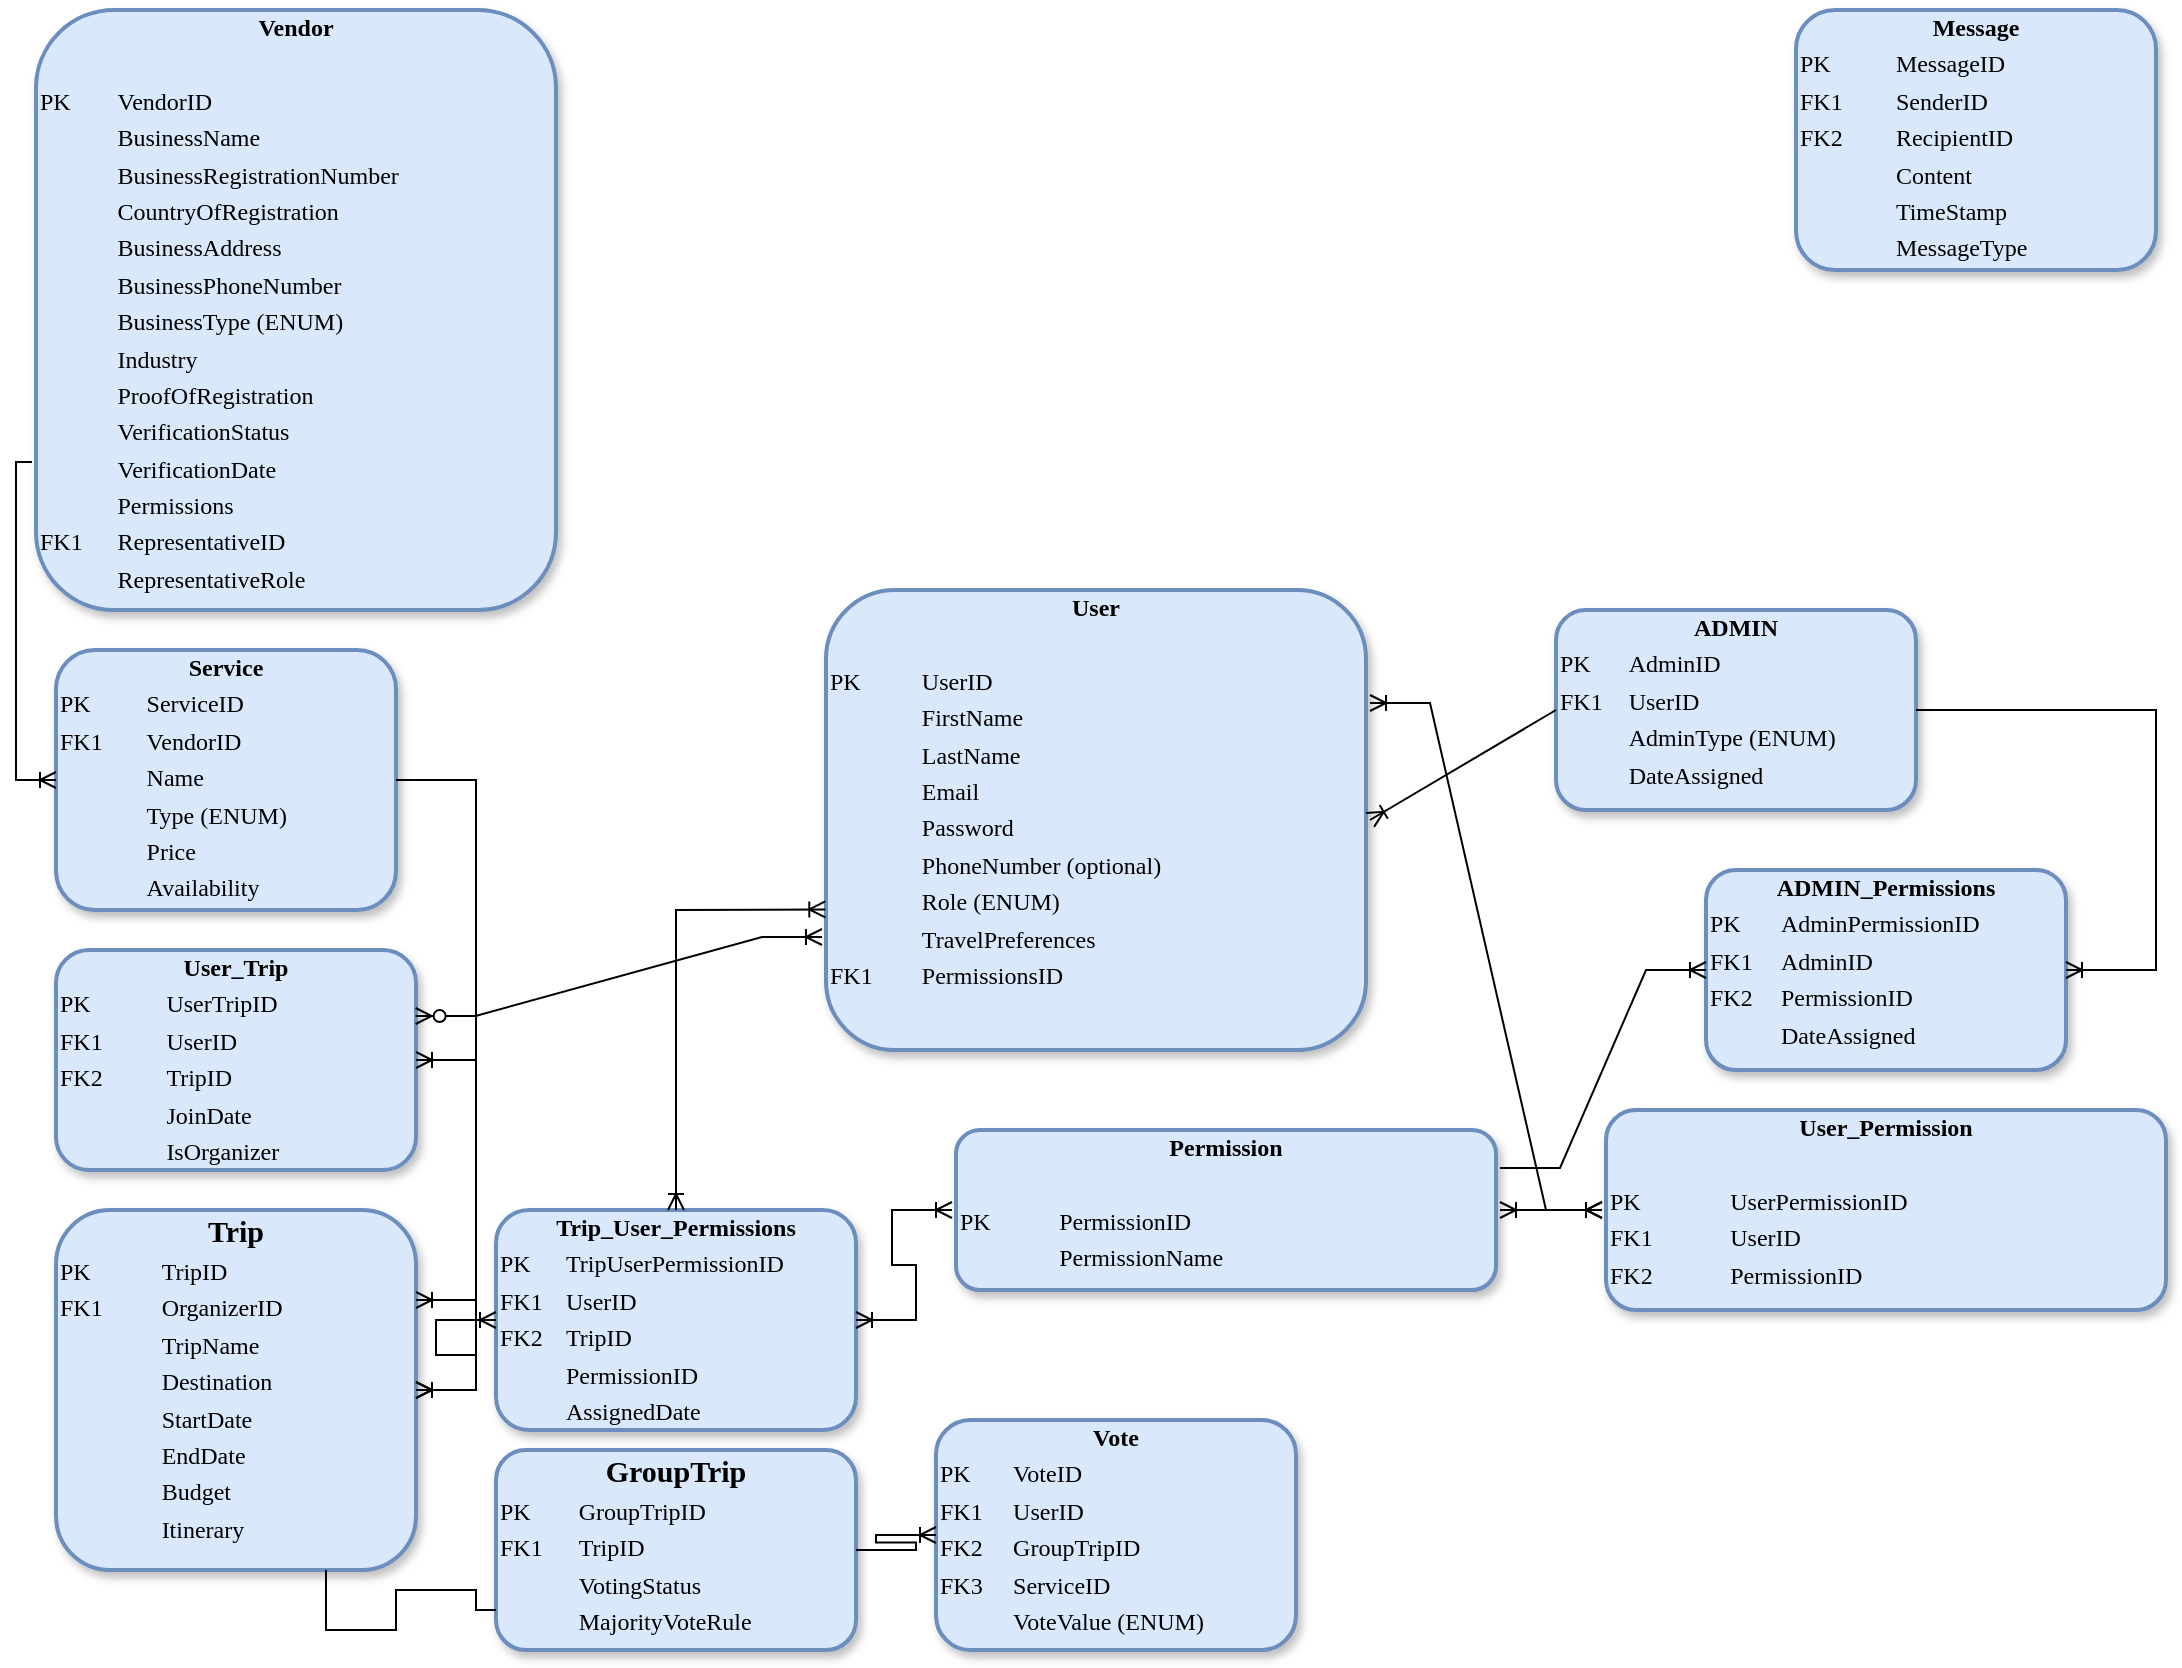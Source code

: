 <mxfile version="24.7.16">
  <diagram name="Page-1" id="2ca16b54-16f6-2749-3443-fa8db7711227">
    <mxGraphModel dx="1935" dy="1153" grid="1" gridSize="10" guides="1" tooltips="1" connect="1" arrows="1" fold="1" page="1" pageScale="1" pageWidth="1100" pageHeight="850" background="none" math="0" shadow="0">
      <root>
        <mxCell id="0" />
        <mxCell id="1" parent="0" />
        <mxCell id="2ed32ef02a7f4228-2" value="&lt;div class=&quot;custom-cursor-default-hover&quot; style=&quot;text-align: center; box-sizing: border-box; width: 100%; background-image: initial; background-position: initial; background-size: initial; background-repeat: initial; background-attachment: initial; background-origin: initial; background-clip: initial; padding: 2px;&quot;&gt;&lt;b style=&quot;&quot;&gt;&lt;font style=&quot;font-size: 12px;&quot;&gt;Message&lt;/font&gt;&lt;/b&gt;&lt;/div&gt;&lt;table style=&quot;width: 100%;&quot; cellpadding=&quot;2&quot; cellspacing=&quot;0&quot;&gt;&lt;tbody&gt;&lt;tr&gt;&lt;td&gt;PK&lt;/td&gt;&lt;td class=&quot;custom-cursor-default-hover&quot;&gt;MessageID&lt;/td&gt;&lt;/tr&gt;&lt;tr&gt;&lt;td&gt;FK1&lt;/td&gt;&lt;td class=&quot;custom-cursor-default-hover&quot;&gt;SenderID&lt;/td&gt;&lt;/tr&gt;&lt;tr&gt;&lt;td&gt;FK2&lt;/td&gt;&lt;td class=&quot;custom-cursor-default-hover&quot;&gt;RecipientID&lt;/td&gt;&lt;/tr&gt;&lt;tr&gt;&lt;td&gt;&lt;br&gt;&lt;/td&gt;&lt;td class=&quot;custom-cursor-default-hover&quot;&gt;Content&lt;br&gt;&lt;/td&gt;&lt;/tr&gt;&lt;tr&gt;&lt;td class=&quot;custom-cursor-default-hover&quot;&gt;&lt;br&gt;&lt;/td&gt;&lt;td class=&quot;custom-cursor-default-hover&quot;&gt;TimeStamp&lt;br&gt;&lt;/td&gt;&lt;/tr&gt;&lt;tr&gt;&lt;td class=&quot;custom-cursor-default-hover&quot;&gt;&lt;br&gt;&lt;/td&gt;&lt;td class=&quot;custom-cursor-default-hover&quot;&gt;MessageType&lt;/td&gt;&lt;/tr&gt;&lt;/tbody&gt;&lt;/table&gt;" style="verticalAlign=top;align=left;overflow=fill;html=1;rounded=1;shadow=1;comic=0;labelBackgroundColor=none;strokeWidth=2;fontFamily=Verdana;fontSize=12;strokeColor=#6c8ebf;fontColor=default;fillColor=#dae8fc;gradientColor=none;" parent="1" vertex="1">
          <mxGeometry x="900" y="20" width="180" height="130" as="geometry" />
        </mxCell>
        <mxCell id="2ed32ef02a7f4228-4" value="&lt;div class=&quot;custom-cursor-default-hover&quot; style=&quot;text-align: center; box-sizing: border-box; width: 100%; background-image: initial; background-position: initial; background-size: initial; background-repeat: initial; background-attachment: initial; background-origin: initial; background-clip: initial; padding: 2px;&quot;&gt;&lt;b style=&quot;&quot;&gt;Vote&lt;/b&gt;&lt;/div&gt;&lt;table style=&quot;width: 100% ; font-size: 1em&quot; cellpadding=&quot;2&quot; cellspacing=&quot;0&quot;&gt;&lt;tbody&gt;&lt;tr&gt;&lt;td&gt;PK&lt;/td&gt;&lt;td class=&quot;custom-cursor-default-hover&quot;&gt;VoteID&lt;/td&gt;&lt;/tr&gt;&lt;tr&gt;&lt;td class=&quot;custom-cursor-default-hover&quot;&gt;FK1&lt;/td&gt;&lt;td class=&quot;custom-cursor-default-hover&quot;&gt;UserID&lt;/td&gt;&lt;/tr&gt;&lt;tr&gt;&lt;td&gt;FK2&lt;/td&gt;&lt;td&gt;GroupTripID&lt;/td&gt;&lt;/tr&gt;&lt;tr&gt;&lt;td class=&quot;custom-cursor-default-hover&quot;&gt;FK3&lt;/td&gt;&lt;td class=&quot;custom-cursor-default-hover&quot;&gt;ServiceID&lt;/td&gt;&lt;/tr&gt;&lt;tr&gt;&lt;td class=&quot;custom-cursor-default-hover&quot;&gt;&lt;br&gt;&lt;/td&gt;&lt;td class=&quot;custom-cursor-default-hover&quot;&gt;VoteValue (ENUM)&lt;br&gt;&lt;/td&gt;&lt;/tr&gt;&lt;/tbody&gt;&lt;/table&gt;" style="verticalAlign=top;align=left;overflow=fill;html=1;rounded=1;shadow=1;comic=0;labelBackgroundColor=none;strokeWidth=2;fontFamily=Verdana;fontSize=12;strokeColor=#6c8ebf;fontColor=default;fillColor=#dae8fc;gradientColor=none;" parent="1" vertex="1">
          <mxGeometry x="470" y="725" width="180" height="115" as="geometry" />
        </mxCell>
        <mxCell id="2ed32ef02a7f4228-5" value="&lt;div style=&quot;text-align: center; box-sizing: border-box; width: 100%; background-image: initial; background-position: initial; background-size: initial; background-repeat: initial; background-attachment: initial; background-origin: initial; background-clip: initial; padding: 2px;&quot;&gt;&lt;b style=&quot;&quot;&gt;Vendor&lt;/b&gt;&lt;/div&gt;&lt;table style=&quot;width:100%;font-size:1em;&quot; cellpadding=&quot;2&quot; cellspacing=&quot;0&quot;&gt;&lt;tbody&gt;&lt;tr&gt;&lt;td&gt;&lt;br&gt;&lt;/td&gt;&lt;td&gt;&lt;br&gt;&lt;/td&gt;&lt;/tr&gt;&lt;tr&gt;&lt;td&gt;PK&lt;/td&gt;&lt;td&gt;VendorID&lt;/td&gt;&lt;/tr&gt;&lt;tr&gt;&lt;td&gt;&lt;br&gt;&lt;/td&gt;&lt;td&gt;BusinessName&lt;/td&gt;&lt;/tr&gt;&lt;tr&gt;&lt;td&gt;&lt;/td&gt;&lt;td&gt;BusinessRegistrationNumber&lt;/td&gt;&lt;/tr&gt;&lt;tr&gt;&lt;td&gt;&lt;br&gt;&lt;/td&gt;&lt;td&gt;CountryOfRegistration&lt;br&gt;&lt;/td&gt;&lt;/tr&gt;&lt;tr&gt;&lt;td&gt;&lt;br&gt;&lt;/td&gt;&lt;td&gt;BusinessAddress&lt;/td&gt;&lt;/tr&gt;&lt;tr&gt;&lt;td&gt;&lt;br&gt;&lt;/td&gt;&lt;td&gt;BusinessPhoneNumber&lt;/td&gt;&lt;/tr&gt;&lt;tr&gt;&lt;td&gt;&lt;br&gt;&lt;/td&gt;&lt;td&gt;BusinessType (ENUM)&lt;br&gt;&lt;/td&gt;&lt;/tr&gt;&lt;tr&gt;&lt;td&gt;&lt;br&gt;&lt;/td&gt;&lt;td&gt;Industry&lt;/td&gt;&lt;/tr&gt;&lt;tr&gt;&lt;td&gt;&lt;br&gt;&lt;/td&gt;&lt;td&gt;ProofOfRegistration&lt;/td&gt;&lt;/tr&gt;&lt;tr&gt;&lt;td&gt;&lt;br&gt;&lt;/td&gt;&lt;td&gt;VerificationStatus&lt;/td&gt;&lt;/tr&gt;&lt;tr&gt;&lt;td&gt;&lt;br&gt;&lt;/td&gt;&lt;td&gt;VerificationDate&lt;/td&gt;&lt;/tr&gt;&lt;tr&gt;&lt;td&gt;&lt;br&gt;&lt;/td&gt;&lt;td&gt;Permissions&lt;/td&gt;&lt;/tr&gt;&lt;tr&gt;&lt;td&gt;FK1&lt;/td&gt;&lt;td&gt;RepresentativeID&lt;/td&gt;&lt;/tr&gt;&lt;tr&gt;&lt;td&gt;&lt;br&gt;&lt;/td&gt;&lt;td&gt;RepresentativeRole&lt;/td&gt;&lt;/tr&gt;&lt;/tbody&gt;&lt;/table&gt;" style="verticalAlign=top;align=left;overflow=fill;html=1;rounded=1;shadow=1;comic=0;labelBackgroundColor=none;strokeWidth=2;fontFamily=Verdana;fontSize=12;strokeColor=#6c8ebf;fontColor=default;fillColor=#dae8fc;gradientColor=none;perimeterSpacing=2;" parent="1" vertex="1">
          <mxGeometry x="20" y="20" width="260" height="300" as="geometry" />
        </mxCell>
        <mxCell id="2ed32ef02a7f4228-6" value="&lt;div style=&quot;text-align: center; box-sizing: border-box; width: 100%; background-image: initial; background-position: initial; background-size: initial; background-repeat: initial; background-attachment: initial; background-origin: initial; background-clip: initial; padding: 2px;&quot;&gt;&lt;b style=&quot;&quot;&gt;&lt;font style=&quot;font-size: 15px;&quot;&gt;Trip&lt;/font&gt;&lt;/b&gt;&lt;/div&gt;&lt;table style=&quot;width: 100% ; font-size: 1em&quot; cellpadding=&quot;2&quot; cellspacing=&quot;0&quot;&gt;&lt;tbody&gt;&lt;tr&gt;&lt;td&gt;PK&lt;/td&gt;&lt;td&gt;TripID&lt;/td&gt;&lt;/tr&gt;&lt;tr&gt;&lt;td&gt;FK1&lt;/td&gt;&lt;td&gt;OrganizerID&lt;/td&gt;&lt;/tr&gt;&lt;tr&gt;&lt;td&gt;&lt;/td&gt;&lt;td&gt;TripName&lt;/td&gt;&lt;/tr&gt;&lt;tr&gt;&lt;td&gt;&lt;br&gt;&lt;/td&gt;&lt;td&gt;Destination&lt;/td&gt;&lt;/tr&gt;&lt;tr&gt;&lt;td&gt;&lt;br&gt;&lt;/td&gt;&lt;td&gt;StartDate&lt;br&gt;&lt;/td&gt;&lt;/tr&gt;&lt;tr&gt;&lt;td&gt;&lt;br&gt;&lt;/td&gt;&lt;td&gt;EndDate&lt;br&gt;&lt;/td&gt;&lt;/tr&gt;&lt;tr&gt;&lt;td&gt;&lt;br&gt;&lt;/td&gt;&lt;td&gt;Budget&lt;/td&gt;&lt;/tr&gt;&lt;tr&gt;&lt;td&gt;&lt;br&gt;&lt;/td&gt;&lt;td&gt;Itinerary&lt;/td&gt;&lt;/tr&gt;&lt;tr&gt;&lt;td&gt;&lt;br&gt;&lt;/td&gt;&lt;td&gt;&lt;br&gt;&lt;/td&gt;&lt;/tr&gt;&lt;/tbody&gt;&lt;/table&gt;" style="verticalAlign=top;align=left;overflow=fill;html=1;rounded=1;shadow=1;comic=0;labelBackgroundColor=none;strokeWidth=2;fontFamily=Verdana;fontSize=12;fillColor=#dae8fc;strokeColor=#6c8ebf;gradientColor=none;" parent="1" vertex="1">
          <mxGeometry x="30" y="620" width="180" height="180" as="geometry" />
        </mxCell>
        <mxCell id="2ed32ef02a7f4228-12" value="&lt;div class=&quot;custom-cursor-default-hover&quot; style=&quot;text-align: center; box-sizing: border-box; width: 100%; background-image: initial; background-position: initial; background-size: initial; background-repeat: initial; background-attachment: initial; background-origin: initial; background-clip: initial; padding: 2px;&quot;&gt;&lt;b&gt;Service&lt;/b&gt;&lt;/div&gt;&lt;table style=&quot;width: 100% ; font-size: 1em&quot; cellpadding=&quot;2&quot; cellspacing=&quot;0&quot;&gt;&lt;tbody&gt;&lt;tr&gt;&lt;td&gt;PK&lt;/td&gt;&lt;td class=&quot;custom-cursor-default-hover&quot;&gt;ServiceID&lt;/td&gt;&lt;/tr&gt;&lt;tr&gt;&lt;td&gt;FK1&lt;/td&gt;&lt;td class=&quot;custom-cursor-default-hover&quot;&gt;VendorID&lt;/td&gt;&lt;/tr&gt;&lt;tr&gt;&lt;td&gt;&lt;/td&gt;&lt;td class=&quot;custom-cursor-default-hover&quot;&gt;Name&lt;/td&gt;&lt;/tr&gt;&lt;tr&gt;&lt;td&gt;&lt;br&gt;&lt;/td&gt;&lt;td class=&quot;custom-cursor-default-hover&quot;&gt;Type (ENUM)&lt;br&gt;&lt;/td&gt;&lt;/tr&gt;&lt;tr&gt;&lt;td&gt;&lt;br&gt;&lt;/td&gt;&lt;td class=&quot;custom-cursor-default-hover&quot;&gt;Price&lt;br&gt;&lt;/td&gt;&lt;/tr&gt;&lt;tr&gt;&lt;td&gt;&lt;br&gt;&lt;/td&gt;&lt;td class=&quot;custom-cursor-default-hover&quot;&gt;Availability&lt;br&gt;&lt;/td&gt;&lt;/tr&gt;&lt;/tbody&gt;&lt;/table&gt;" style="verticalAlign=top;align=left;overflow=fill;html=1;rounded=1;shadow=1;comic=0;labelBackgroundColor=none;strokeWidth=2;fontFamily=Verdana;fontSize=12;strokeColor=#6c8ebf;fontColor=default;fillColor=#dae8fc;gradientColor=none;" parent="1" vertex="1">
          <mxGeometry x="30" y="340" width="170" height="130" as="geometry" />
        </mxCell>
        <mxCell id="TLR1OBp0BFn6vqrDGYig-1" value="&lt;div style=&quot;text-align: center; box-sizing: border-box; width: 100%; background-image: initial; background-position: initial; background-size: initial; background-repeat: initial; background-attachment: initial; background-origin: initial; background-clip: initial; padding: 2px;&quot;&gt;&lt;b style=&quot;&quot;&gt;User&lt;/b&gt;&lt;/div&gt;&lt;table style=&quot;width:100%;font-size:1em;&quot; cellpadding=&quot;2&quot; cellspacing=&quot;0&quot;&gt;&lt;tbody&gt;&lt;tr&gt;&lt;td&gt;&lt;br&gt;&lt;/td&gt;&lt;td&gt;&lt;br&gt;&lt;/td&gt;&lt;/tr&gt;&lt;tr&gt;&lt;td&gt;PK&lt;/td&gt;&lt;td&gt;UserID&lt;/td&gt;&lt;/tr&gt;&lt;tr&gt;&lt;td&gt;&lt;br&gt;&lt;/td&gt;&lt;td&gt;FirstName&lt;/td&gt;&lt;/tr&gt;&lt;tr&gt;&lt;td&gt;&lt;/td&gt;&lt;td&gt;LastName&lt;/td&gt;&lt;/tr&gt;&lt;tr&gt;&lt;td&gt;&lt;br&gt;&lt;/td&gt;&lt;td&gt;Email&lt;br&gt;&lt;/td&gt;&lt;/tr&gt;&lt;tr&gt;&lt;td&gt;&lt;br&gt;&lt;/td&gt;&lt;td&gt;Password&lt;/td&gt;&lt;/tr&gt;&lt;tr&gt;&lt;td&gt;&lt;br&gt;&lt;/td&gt;&lt;td&gt;PhoneNumber (optional)&lt;/td&gt;&lt;/tr&gt;&lt;tr&gt;&lt;td&gt;&lt;br&gt;&lt;/td&gt;&lt;td&gt;Role (ENUM)&lt;br&gt;&lt;/td&gt;&lt;/tr&gt;&lt;tr&gt;&lt;td&gt;&lt;br&gt;&lt;/td&gt;&lt;td&gt;TravelPreferences&lt;/td&gt;&lt;/tr&gt;&lt;tr&gt;&lt;td&gt;FK1&lt;/td&gt;&lt;td&gt;PermissionsID&lt;/td&gt;&lt;/tr&gt;&lt;/tbody&gt;&lt;/table&gt;" style="verticalAlign=top;align=left;overflow=fill;html=1;rounded=1;shadow=1;comic=0;labelBackgroundColor=none;strokeWidth=2;fontFamily=Verdana;fontSize=12;strokeColor=#6c8ebf;fontColor=default;fillColor=#dae8fc;gradientColor=none;perimeterSpacing=2;" vertex="1" parent="1">
          <mxGeometry x="415" y="310" width="270" height="230" as="geometry" />
        </mxCell>
        <mxCell id="TLR1OBp0BFn6vqrDGYig-2" value="&lt;div style=&quot;text-align: center; box-sizing: border-box; width: 100%; background-image: initial; background-position: initial; background-size: initial; background-repeat: initial; background-attachment: initial; background-origin: initial; background-clip: initial; padding: 2px;&quot;&gt;&lt;b style=&quot;&quot;&gt;Permission&lt;/b&gt;&lt;/div&gt;&lt;table style=&quot;width:100%;font-size:1em;&quot; cellpadding=&quot;2&quot; cellspacing=&quot;0&quot;&gt;&lt;tbody&gt;&lt;tr&gt;&lt;td&gt;&lt;br&gt;&lt;/td&gt;&lt;td&gt;&lt;br&gt;&lt;/td&gt;&lt;/tr&gt;&lt;tr&gt;&lt;td&gt;PK&lt;/td&gt;&lt;td&gt;PermissionID&lt;/td&gt;&lt;/tr&gt;&lt;tr&gt;&lt;td&gt;&lt;br&gt;&lt;/td&gt;&lt;td&gt;PermissionName&lt;/td&gt;&lt;/tr&gt;&lt;/tbody&gt;&lt;/table&gt;" style="verticalAlign=top;align=left;overflow=fill;html=1;rounded=1;shadow=1;comic=0;labelBackgroundColor=none;strokeWidth=2;fontFamily=Verdana;fontSize=12;strokeColor=#6c8ebf;fontColor=default;fillColor=#dae8fc;gradientColor=none;perimeterSpacing=2;" vertex="1" parent="1">
          <mxGeometry x="480" y="580" width="270" height="80" as="geometry" />
        </mxCell>
        <mxCell id="TLR1OBp0BFn6vqrDGYig-3" value="&lt;div style=&quot;text-align: center; box-sizing: border-box; width: 100%; background-image: initial; background-position: initial; background-size: initial; background-repeat: initial; background-attachment: initial; background-origin: initial; background-clip: initial; padding: 2px;&quot;&gt;&lt;b style=&quot;&quot;&gt;User_Permission&lt;/b&gt;&lt;/div&gt;&lt;table style=&quot;width:100%;font-size:1em;&quot; cellpadding=&quot;2&quot; cellspacing=&quot;0&quot;&gt;&lt;tbody&gt;&lt;tr&gt;&lt;td&gt;&lt;br&gt;&lt;/td&gt;&lt;td&gt;&lt;br&gt;&lt;/td&gt;&lt;/tr&gt;&lt;tr&gt;&lt;td&gt;PK&lt;/td&gt;&lt;td&gt;UserPermissionID&lt;/td&gt;&lt;/tr&gt;&lt;tr&gt;&lt;td&gt;FK1&lt;/td&gt;&lt;td&gt;UserID&lt;/td&gt;&lt;/tr&gt;&lt;tr&gt;&lt;td&gt;FK2&lt;/td&gt;&lt;td&gt;PermissionID&lt;/td&gt;&lt;/tr&gt;&lt;/tbody&gt;&lt;/table&gt;" style="verticalAlign=top;align=left;overflow=fill;html=1;rounded=1;shadow=1;comic=0;labelBackgroundColor=none;strokeWidth=2;fontFamily=Verdana;fontSize=12;strokeColor=#6c8ebf;fontColor=default;fillColor=#dae8fc;gradientColor=none;perimeterSpacing=2;" vertex="1" parent="1">
          <mxGeometry x="805" y="570" width="280" height="100" as="geometry" />
        </mxCell>
        <mxCell id="TLR1OBp0BFn6vqrDGYig-5" value="" style="edgeStyle=entityRelationEdgeStyle;fontSize=12;html=1;endArrow=ERoneToMany;startArrow=ERoneToMany;rounded=0;exitX=1;exitY=0.25;exitDx=0;exitDy=0;" edge="1" parent="1" source="TLR1OBp0BFn6vqrDGYig-1" target="TLR1OBp0BFn6vqrDGYig-3">
          <mxGeometry width="100" height="100" relative="1" as="geometry">
            <mxPoint x="935" y="450" as="sourcePoint" />
            <mxPoint x="1035" y="350" as="targetPoint" />
          </mxGeometry>
        </mxCell>
        <mxCell id="TLR1OBp0BFn6vqrDGYig-6" value="" style="edgeStyle=entityRelationEdgeStyle;fontSize=12;html=1;endArrow=ERoneToMany;startArrow=ERoneToMany;rounded=0;exitX=1;exitY=0.5;exitDx=0;exitDy=0;" edge="1" parent="1" source="TLR1OBp0BFn6vqrDGYig-2" target="TLR1OBp0BFn6vqrDGYig-3">
          <mxGeometry width="100" height="100" relative="1" as="geometry">
            <mxPoint x="665" y="730" as="sourcePoint" />
            <mxPoint x="765" y="630" as="targetPoint" />
          </mxGeometry>
        </mxCell>
        <mxCell id="TLR1OBp0BFn6vqrDGYig-7" value="&lt;div class=&quot;custom-cursor-default-hover&quot; style=&quot;text-align: center; box-sizing: border-box; width: 100%; background-image: initial; background-position: initial; background-size: initial; background-repeat: initial; background-attachment: initial; background-origin: initial; background-clip: initial; padding: 2px;&quot;&gt;&lt;b style=&quot;&quot;&gt;&lt;font style=&quot;font-size: 12px;&quot;&gt;ADMIN&lt;/font&gt;&lt;/b&gt;&lt;/div&gt;&lt;table style=&quot;width: 100%;&quot; cellpadding=&quot;2&quot; cellspacing=&quot;0&quot;&gt;&lt;tbody&gt;&lt;tr&gt;&lt;td&gt;PK&lt;/td&gt;&lt;td class=&quot;custom-cursor-default-hover&quot;&gt;AdminID&lt;/td&gt;&lt;/tr&gt;&lt;tr&gt;&lt;td&gt;FK1&lt;/td&gt;&lt;td class=&quot;custom-cursor-default-hover&quot;&gt;UserID&lt;/td&gt;&lt;/tr&gt;&lt;tr&gt;&lt;td&gt;&lt;br&gt;&lt;/td&gt;&lt;td class=&quot;custom-cursor-default-hover&quot;&gt;AdminType (ENUM)&lt;/td&gt;&lt;/tr&gt;&lt;tr&gt;&lt;td class=&quot;custom-cursor-default-hover&quot;&gt;&lt;br&gt;&lt;/td&gt;&lt;td class=&quot;custom-cursor-default-hover&quot;&gt;DateAssigned&lt;/td&gt;&lt;/tr&gt;&lt;/tbody&gt;&lt;/table&gt;" style="verticalAlign=top;align=left;overflow=fill;html=1;rounded=1;shadow=1;comic=0;labelBackgroundColor=none;strokeWidth=2;fontFamily=Verdana;fontSize=12;strokeColor=#6c8ebf;fontColor=default;fillColor=#dae8fc;gradientColor=none;" vertex="1" parent="1">
          <mxGeometry x="780" y="320" width="180" height="100" as="geometry" />
        </mxCell>
        <mxCell id="TLR1OBp0BFn6vqrDGYig-8" value="&lt;div style=&quot;text-align: center; box-sizing: border-box; width: 100%; background-image: initial; background-position: initial; background-size: initial; background-repeat: initial; background-attachment: initial; background-origin: initial; background-clip: initial; padding: 2px;&quot;&gt;&lt;b style=&quot;&quot;&gt;&lt;font style=&quot;font-size: 15px;&quot;&gt;GroupTrip&lt;/font&gt;&lt;/b&gt;&lt;/div&gt;&lt;table style=&quot;width: 100% ; font-size: 1em&quot; cellpadding=&quot;2&quot; cellspacing=&quot;0&quot;&gt;&lt;tbody&gt;&lt;tr&gt;&lt;td&gt;PK&lt;/td&gt;&lt;td&gt;GroupTripID&lt;/td&gt;&lt;/tr&gt;&lt;tr&gt;&lt;td&gt;FK1&lt;/td&gt;&lt;td&gt;TripID&lt;/td&gt;&lt;/tr&gt;&lt;tr&gt;&lt;td&gt;&lt;/td&gt;&lt;td&gt;VotingStatus&lt;/td&gt;&lt;/tr&gt;&lt;tr&gt;&lt;td&gt;&lt;br&gt;&lt;/td&gt;&lt;td&gt;MajorityVoteRule&lt;br&gt;&lt;/td&gt;&lt;/tr&gt;&lt;/tbody&gt;&lt;/table&gt;" style="verticalAlign=top;align=left;overflow=fill;html=1;rounded=1;shadow=1;comic=0;labelBackgroundColor=none;strokeWidth=2;fontFamily=Verdana;fontSize=12;fillColor=#dae8fc;strokeColor=#6c8ebf;gradientColor=none;" vertex="1" parent="1">
          <mxGeometry x="250" y="740" width="180" height="100" as="geometry" />
        </mxCell>
        <mxCell id="TLR1OBp0BFn6vqrDGYig-11" value="" style="edgeStyle=entityRelationEdgeStyle;fontSize=12;html=1;endArrow=ERoneToMany;rounded=0;exitX=1;exitY=0.5;exitDx=0;exitDy=0;" edge="1" parent="1" source="2ed32ef02a7f4228-12" target="2ed32ef02a7f4228-6">
          <mxGeometry width="100" height="100" relative="1" as="geometry">
            <mxPoint x="210" y="540" as="sourcePoint" />
            <mxPoint x="280" y="670" as="targetPoint" />
            <Array as="points">
              <mxPoint x="240" y="490" />
              <mxPoint x="260" y="480" />
              <mxPoint x="410" y="480" />
            </Array>
          </mxGeometry>
        </mxCell>
        <mxCell id="TLR1OBp0BFn6vqrDGYig-12" value="&lt;div class=&quot;custom-cursor-default-hover&quot; style=&quot;text-align: center; box-sizing: border-box; width: 100%; background-image: initial; background-position: initial; background-size: initial; background-repeat: initial; background-attachment: initial; background-origin: initial; background-clip: initial; padding: 2px;&quot;&gt;&lt;b style=&quot;&quot;&gt;User_Trip&lt;/b&gt;&lt;/div&gt;&lt;table style=&quot;width: 100% ; font-size: 1em&quot; cellpadding=&quot;2&quot; cellspacing=&quot;0&quot;&gt;&lt;tbody&gt;&lt;tr&gt;&lt;td&gt;PK&lt;/td&gt;&lt;td class=&quot;custom-cursor-default-hover&quot;&gt;UserTripID&lt;/td&gt;&lt;/tr&gt;&lt;tr&gt;&lt;td&gt;FK1&lt;/td&gt;&lt;td class=&quot;custom-cursor-default-hover&quot;&gt;UserID&lt;/td&gt;&lt;/tr&gt;&lt;tr&gt;&lt;td class=&quot;custom-cursor-default-hover&quot;&gt;FK2&lt;/td&gt;&lt;td class=&quot;custom-cursor-default-hover&quot;&gt;TripID&lt;/td&gt;&lt;/tr&gt;&lt;tr&gt;&lt;td&gt;&lt;br&gt;&lt;/td&gt;&lt;td&gt;JoinDate&lt;/td&gt;&lt;/tr&gt;&lt;tr&gt;&lt;td class=&quot;custom-cursor-default-hover&quot;&gt;&lt;br&gt;&lt;/td&gt;&lt;td class=&quot;custom-cursor-default-hover&quot;&gt;IsOrganizer&lt;br&gt;&lt;/td&gt;&lt;/tr&gt;&lt;/tbody&gt;&lt;/table&gt;" style="verticalAlign=top;align=left;overflow=fill;html=1;rounded=1;shadow=1;comic=0;labelBackgroundColor=none;strokeWidth=2;fontFamily=Verdana;fontSize=12;strokeColor=#6c8ebf;fontColor=default;fillColor=#dae8fc;gradientColor=none;" vertex="1" parent="1">
          <mxGeometry x="30" y="490" width="180" height="110" as="geometry" />
        </mxCell>
        <mxCell id="TLR1OBp0BFn6vqrDGYig-13" value="" style="edgeStyle=entityRelationEdgeStyle;fontSize=12;html=1;endArrow=ERoneToMany;startArrow=ERoneToMany;rounded=0;exitX=1;exitY=0.25;exitDx=0;exitDy=0;" edge="1" parent="1" source="2ed32ef02a7f4228-6" target="TLR1OBp0BFn6vqrDGYig-12">
          <mxGeometry width="100" height="100" relative="1" as="geometry">
            <mxPoint x="180" y="740" as="sourcePoint" />
            <mxPoint x="280" y="640" as="targetPoint" />
            <Array as="points">
              <mxPoint x="-60" y="820" />
              <mxPoint x="210" y="530" />
            </Array>
          </mxGeometry>
        </mxCell>
        <mxCell id="TLR1OBp0BFn6vqrDGYig-14" value="" style="edgeStyle=entityRelationEdgeStyle;fontSize=12;html=1;endArrow=ERoneToMany;startArrow=ERzeroToMany;rounded=0;exitX=0.999;exitY=0.3;exitDx=0;exitDy=0;exitPerimeter=0;entryX=0;entryY=0.75;entryDx=0;entryDy=0;" edge="1" parent="1" source="TLR1OBp0BFn6vqrDGYig-12" target="TLR1OBp0BFn6vqrDGYig-1">
          <mxGeometry width="100" height="100" relative="1" as="geometry">
            <mxPoint x="440" y="620" as="sourcePoint" />
            <mxPoint x="540" y="520" as="targetPoint" />
          </mxGeometry>
        </mxCell>
        <mxCell id="TLR1OBp0BFn6vqrDGYig-15" value="&lt;div class=&quot;custom-cursor-default-hover&quot; style=&quot;text-align: center; box-sizing: border-box; width: 100%; background-image: initial; background-position: initial; background-size: initial; background-repeat: initial; background-attachment: initial; background-origin: initial; background-clip: initial; padding: 2px;&quot;&gt;&lt;b style=&quot;&quot;&gt;Trip_User_Permissions&lt;/b&gt;&lt;/div&gt;&lt;table style=&quot;width: 100% ; font-size: 1em&quot; cellpadding=&quot;2&quot; cellspacing=&quot;0&quot;&gt;&lt;tbody&gt;&lt;tr&gt;&lt;td&gt;PK&lt;/td&gt;&lt;td class=&quot;custom-cursor-default-hover&quot;&gt;TripUserPermissionID&lt;/td&gt;&lt;/tr&gt;&lt;tr&gt;&lt;td&gt;FK1&lt;/td&gt;&lt;td class=&quot;custom-cursor-default-hover&quot;&gt;UserID&lt;/td&gt;&lt;/tr&gt;&lt;tr&gt;&lt;td class=&quot;custom-cursor-default-hover&quot;&gt;FK2&lt;/td&gt;&lt;td class=&quot;custom-cursor-default-hover&quot;&gt;TripID&lt;/td&gt;&lt;/tr&gt;&lt;tr&gt;&lt;td&gt;&lt;br&gt;&lt;/td&gt;&lt;td&gt;PermissionID&lt;/td&gt;&lt;/tr&gt;&lt;tr&gt;&lt;td class=&quot;custom-cursor-default-hover&quot;&gt;&lt;br&gt;&lt;/td&gt;&lt;td class=&quot;custom-cursor-default-hover&quot;&gt;AssignedDate&lt;br&gt;&lt;/td&gt;&lt;/tr&gt;&lt;/tbody&gt;&lt;/table&gt;" style="verticalAlign=top;align=left;overflow=fill;html=1;rounded=1;shadow=1;comic=0;labelBackgroundColor=none;strokeWidth=2;fontFamily=Verdana;fontSize=12;strokeColor=#6c8ebf;fontColor=default;fillColor=#dae8fc;gradientColor=none;" vertex="1" parent="1">
          <mxGeometry x="250" y="620" width="180" height="110" as="geometry" />
        </mxCell>
        <mxCell id="TLR1OBp0BFn6vqrDGYig-16" value="" style="edgeStyle=entityRelationEdgeStyle;fontSize=12;html=1;endArrow=ERoneToMany;startArrow=ERoneToMany;rounded=0;entryX=0;entryY=0.5;entryDx=0;entryDy=0;" edge="1" parent="1" source="2ed32ef02a7f4228-6" target="TLR1OBp0BFn6vqrDGYig-15">
          <mxGeometry width="100" height="100" relative="1" as="geometry">
            <mxPoint x="270" y="660" as="sourcePoint" />
            <mxPoint x="370" y="560" as="targetPoint" />
          </mxGeometry>
        </mxCell>
        <mxCell id="TLR1OBp0BFn6vqrDGYig-18" value="" style="edgeStyle=entityRelationEdgeStyle;fontSize=12;html=1;endArrow=ERoneToMany;startArrow=ERoneToMany;rounded=0;entryX=0;entryY=0.5;entryDx=0;entryDy=0;exitX=1;exitY=0.5;exitDx=0;exitDy=0;" edge="1" parent="1" source="TLR1OBp0BFn6vqrDGYig-15" target="TLR1OBp0BFn6vqrDGYig-2">
          <mxGeometry width="100" height="100" relative="1" as="geometry">
            <mxPoint x="460" y="590" as="sourcePoint" />
            <mxPoint x="700" y="560" as="targetPoint" />
          </mxGeometry>
        </mxCell>
        <mxCell id="TLR1OBp0BFn6vqrDGYig-19" value="" style="endArrow=none;html=1;rounded=0;exitX=0.75;exitY=1;exitDx=0;exitDy=0;" edge="1" parent="1" source="2ed32ef02a7f4228-6">
          <mxGeometry width="50" height="50" relative="1" as="geometry">
            <mxPoint x="540" y="460" as="sourcePoint" />
            <mxPoint x="250" y="820" as="targetPoint" />
            <Array as="points">
              <mxPoint x="165" y="830" />
              <mxPoint x="200" y="830" />
              <mxPoint x="200" y="810" />
              <mxPoint x="240" y="810" />
              <mxPoint x="240" y="820" />
            </Array>
          </mxGeometry>
        </mxCell>
        <mxCell id="TLR1OBp0BFn6vqrDGYig-20" value="" style="edgeStyle=entityRelationEdgeStyle;fontSize=12;html=1;endArrow=ERoneToMany;rounded=0;exitX=1;exitY=0.5;exitDx=0;exitDy=0;entryX=0;entryY=0.5;entryDx=0;entryDy=0;" edge="1" parent="1" source="TLR1OBp0BFn6vqrDGYig-8" target="2ed32ef02a7f4228-4">
          <mxGeometry width="100" height="100" relative="1" as="geometry">
            <mxPoint x="450" y="600" as="sourcePoint" />
            <mxPoint x="550" y="500" as="targetPoint" />
          </mxGeometry>
        </mxCell>
        <mxCell id="TLR1OBp0BFn6vqrDGYig-22" value="" style="endArrow=ERoneToMany;html=1;rounded=0;exitX=0.5;exitY=0;exitDx=0;exitDy=0;entryX=0.006;entryY=0.691;entryDx=0;entryDy=0;entryPerimeter=0;startArrow=ERoneToMany;startFill=0;endFill=0;" edge="1" parent="1" source="TLR1OBp0BFn6vqrDGYig-15" target="TLR1OBp0BFn6vqrDGYig-1">
          <mxGeometry width="50" height="50" relative="1" as="geometry">
            <mxPoint x="370" y="590" as="sourcePoint" />
            <mxPoint x="420" y="540" as="targetPoint" />
            <Array as="points">
              <mxPoint x="340" y="470" />
            </Array>
          </mxGeometry>
        </mxCell>
        <mxCell id="TLR1OBp0BFn6vqrDGYig-23" value="" style="endArrow=none;html=1;rounded=0;entryX=0;entryY=0.75;entryDx=0;entryDy=0;exitX=0;exitY=0.5;exitDx=0;exitDy=0;startArrow=ERoneToMany;startFill=0;" edge="1" parent="1" source="2ed32ef02a7f4228-12" target="2ed32ef02a7f4228-5">
          <mxGeometry width="50" height="50" relative="1" as="geometry">
            <mxPoint x="350" y="280" as="sourcePoint" />
            <mxPoint x="400" y="230" as="targetPoint" />
            <Array as="points">
              <mxPoint x="10" y="405" />
              <mxPoint x="10" y="246" />
            </Array>
          </mxGeometry>
        </mxCell>
        <mxCell id="TLR1OBp0BFn6vqrDGYig-24" value="" style="endArrow=none;html=1;rounded=0;exitX=1;exitY=0.5;exitDx=0;exitDy=0;startArrow=ERoneToMany;startFill=0;entryX=0;entryY=0.5;entryDx=0;entryDy=0;" edge="1" parent="1" source="TLR1OBp0BFn6vqrDGYig-1" target="TLR1OBp0BFn6vqrDGYig-7">
          <mxGeometry width="50" height="50" relative="1" as="geometry">
            <mxPoint x="560" y="350" as="sourcePoint" />
            <mxPoint x="850" y="450" as="targetPoint" />
          </mxGeometry>
        </mxCell>
        <mxCell id="TLR1OBp0BFn6vqrDGYig-25" value="&lt;div class=&quot;custom-cursor-default-hover&quot; style=&quot;text-align: center; box-sizing: border-box; width: 100%; background-image: initial; background-position: initial; background-size: initial; background-repeat: initial; background-attachment: initial; background-origin: initial; background-clip: initial; padding: 2px;&quot;&gt;&lt;b style=&quot;&quot;&gt;&lt;font style=&quot;font-size: 12px;&quot;&gt;ADMIN_Permissions&lt;/font&gt;&lt;/b&gt;&lt;/div&gt;&lt;table style=&quot;width: 100%;&quot; cellpadding=&quot;2&quot; cellspacing=&quot;0&quot;&gt;&lt;tbody&gt;&lt;tr&gt;&lt;td&gt;PK&lt;/td&gt;&lt;td class=&quot;custom-cursor-default-hover&quot;&gt;AdminPermissionID&lt;/td&gt;&lt;/tr&gt;&lt;tr&gt;&lt;td&gt;FK1&lt;/td&gt;&lt;td class=&quot;custom-cursor-default-hover&quot;&gt;AdminID&lt;/td&gt;&lt;/tr&gt;&lt;tr&gt;&lt;td&gt;FK2&lt;/td&gt;&lt;td class=&quot;custom-cursor-default-hover&quot;&gt;PermissionID&amp;nbsp;&lt;/td&gt;&lt;/tr&gt;&lt;tr&gt;&lt;td class=&quot;custom-cursor-default-hover&quot;&gt;&lt;br&gt;&lt;/td&gt;&lt;td class=&quot;custom-cursor-default-hover&quot;&gt;DateAssigned&lt;/td&gt;&lt;/tr&gt;&lt;/tbody&gt;&lt;/table&gt;" style="verticalAlign=top;align=left;overflow=fill;html=1;rounded=1;shadow=1;comic=0;labelBackgroundColor=none;strokeWidth=2;fontFamily=Verdana;fontSize=12;strokeColor=#6c8ebf;fontColor=default;fillColor=#dae8fc;gradientColor=none;" vertex="1" parent="1">
          <mxGeometry x="855" y="450" width="180" height="100" as="geometry" />
        </mxCell>
        <mxCell id="TLR1OBp0BFn6vqrDGYig-27" value="" style="edgeStyle=entityRelationEdgeStyle;fontSize=12;html=1;endArrow=ERoneToMany;rounded=0;exitX=1;exitY=0.25;exitDx=0;exitDy=0;entryX=0;entryY=0.5;entryDx=0;entryDy=0;" edge="1" parent="1" source="TLR1OBp0BFn6vqrDGYig-2" target="TLR1OBp0BFn6vqrDGYig-25">
          <mxGeometry width="100" height="100" relative="1" as="geometry">
            <mxPoint x="720" y="550" as="sourcePoint" />
            <mxPoint x="820" y="450" as="targetPoint" />
          </mxGeometry>
        </mxCell>
        <mxCell id="TLR1OBp0BFn6vqrDGYig-29" value="" style="endArrow=ERoneToMany;html=1;rounded=0;entryX=1;entryY=0.5;entryDx=0;entryDy=0;exitX=1;exitY=0.5;exitDx=0;exitDy=0;startArrow=none;startFill=0;endFill=0;" edge="1" parent="1" source="TLR1OBp0BFn6vqrDGYig-7" target="TLR1OBp0BFn6vqrDGYig-25">
          <mxGeometry width="50" height="50" relative="1" as="geometry">
            <mxPoint x="740" y="500" as="sourcePoint" />
            <mxPoint x="790" y="450" as="targetPoint" />
            <Array as="points">
              <mxPoint x="1080" y="370" />
              <mxPoint x="1080" y="500" />
            </Array>
          </mxGeometry>
        </mxCell>
      </root>
    </mxGraphModel>
  </diagram>
</mxfile>
